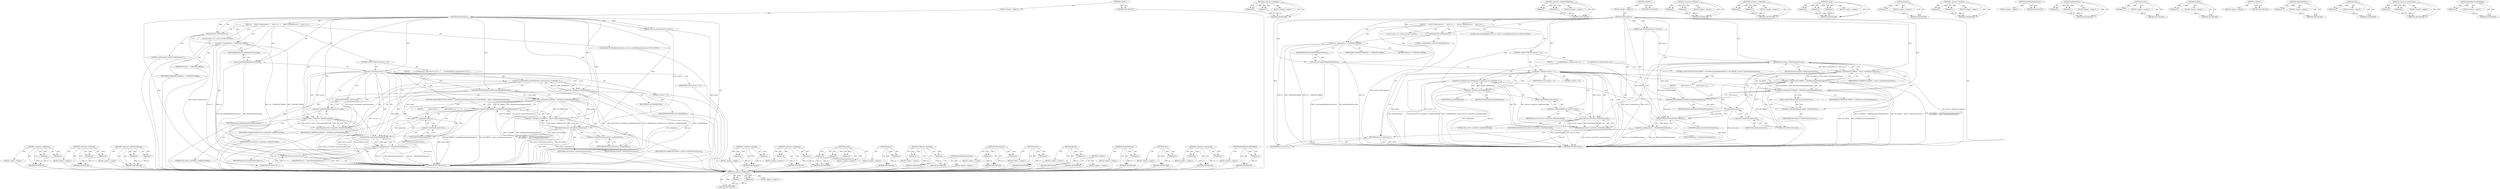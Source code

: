 digraph "doSetRetransmitEndpoint" {
vulnerable_149 [label=<(METHOD,&lt;operator&gt;.fieldAccess)>];
vulnerable_150 [label=<(PARAM,p1)>];
vulnerable_151 [label=<(PARAM,p2)>];
vulnerable_152 [label=<(BLOCK,&lt;empty&gt;,&lt;empty&gt;)>];
vulnerable_153 [label=<(METHOD_RETURN,ANY)>];
vulnerable_101 [label=<(METHOD,&lt;operator&gt;.notEquals)>];
vulnerable_102 [label=<(PARAM,p1)>];
vulnerable_103 [label=<(PARAM,p2)>];
vulnerable_104 [label=<(BLOCK,&lt;empty&gt;,&lt;empty&gt;)>];
vulnerable_105 [label=<(METHOD_RETURN,ANY)>];
vulnerable_126 [label=<(METHOD,&lt;operator&gt;.indirectFieldAccess)>];
vulnerable_127 [label=<(PARAM,p1)>];
vulnerable_128 [label=<(PARAM,p2)>];
vulnerable_129 [label=<(BLOCK,&lt;empty&gt;,&lt;empty&gt;)>];
vulnerable_130 [label=<(METHOD_RETURN,ANY)>];
vulnerable_6 [label=<(METHOD,&lt;global&gt;)<SUB>1</SUB>>];
vulnerable_7 [label=<(BLOCK,&lt;empty&gt;,&lt;empty&gt;)<SUB>1</SUB>>];
vulnerable_8 [label=<(METHOD,setDataSource)<SUB>1</SUB>>];
vulnerable_9 [label=<(PARAM,const sp&lt;IStreamSource&gt; &amp;source)<SUB>1</SUB>>];
vulnerable_10 [label=<(BLOCK,{
     ALOGV(&quot;setDataSource&quot;);
     status_t er...,{
     ALOGV(&quot;setDataSource&quot;);
     status_t er...)<SUB>3</SUB>>];
vulnerable_11 [label=<(ALOGV,ALOGV(&quot;setDataSource&quot;))<SUB>4</SUB>>];
vulnerable_12 [label=<(LITERAL,&quot;setDataSource&quot;,ALOGV(&quot;setDataSource&quot;))<SUB>4</SUB>>];
vulnerable_13 [label="<(LOCAL,status_t err: status_t)<SUB>5</SUB>>"];
vulnerable_14 [label=<(&lt;operator&gt;.assignment,err = UNKNOWN_ERROR)<SUB>5</SUB>>];
vulnerable_15 [label=<(IDENTIFIER,err,err = UNKNOWN_ERROR)<SUB>5</SUB>>];
vulnerable_16 [label=<(IDENTIFIER,UNKNOWN_ERROR,err = UNKNOWN_ERROR)<SUB>5</SUB>>];
vulnerable_17 [label="<(LOCAL,const sp&lt;IMediaPlayerService&gt; service: sp&lt;IMediaPlayerService&gt;)<SUB>6</SUB>>"];
vulnerable_18 [label=<(service,&amp; service(getMediaPlayerService()))<SUB>6</SUB>>];
vulnerable_19 [label=<(getMediaPlayerService,getMediaPlayerService())<SUB>6</SUB>>];
vulnerable_20 [label=<(CONTROL_STRUCTURE,IF,if (service != 0))<SUB>7</SUB>>];
vulnerable_21 [label=<(&lt;operator&gt;.notEquals,service != 0)<SUB>7</SUB>>];
vulnerable_22 [label=<(IDENTIFIER,service,service != 0)<SUB>7</SUB>>];
vulnerable_23 [label=<(LITERAL,0,service != 0)<SUB>7</SUB>>];
vulnerable_24 [label=<(BLOCK,{
         sp&lt;IMediaPlayer&gt; player(service-&gt;cre...,{
         sp&lt;IMediaPlayer&gt; player(service-&gt;cre...)<SUB>7</SUB>>];
vulnerable_25 [label=<(&lt;operator&gt;.greaterThan,sp&lt;IMediaPlayer&gt; player(service-&gt;create(this, m...)<SUB>8</SUB>>];
vulnerable_26 [label=<(&lt;operator&gt;.lessThan,sp&lt;IMediaPlayer)<SUB>8</SUB>>];
vulnerable_27 [label=<(IDENTIFIER,sp,sp&lt;IMediaPlayer)<SUB>8</SUB>>];
vulnerable_28 [label=<(IDENTIFIER,IMediaPlayer,sp&lt;IMediaPlayer)<SUB>8</SUB>>];
vulnerable_29 [label=<(player,player(service-&gt;create(this, mAudioSessionId)))<SUB>8</SUB>>];
vulnerable_30 [label=<(create,service-&gt;create(this, mAudioSessionId))<SUB>8</SUB>>];
vulnerable_31 [label=<(&lt;operator&gt;.indirectFieldAccess,service-&gt;create)<SUB>8</SUB>>];
vulnerable_32 [label=<(IDENTIFIER,service,service-&gt;create(this, mAudioSessionId))<SUB>8</SUB>>];
vulnerable_33 [label=<(FIELD_IDENTIFIER,create,create)<SUB>8</SUB>>];
vulnerable_34 [label=<(LITERAL,this,service-&gt;create(this, mAudioSessionId))<SUB>8</SUB>>];
vulnerable_35 [label=<(IDENTIFIER,mAudioSessionId,service-&gt;create(this, mAudioSessionId))<SUB>8</SUB>>];
vulnerable_36 [label=<(CONTROL_STRUCTURE,IF,if ((NO_ERROR != doSetRetransmitEndpoint(player)) ||
 (NO_ERROR != player-&gt;setDataSource(source))))<SUB>9</SUB>>];
vulnerable_37 [label=<(&lt;operator&gt;.logicalOr,(NO_ERROR != doSetRetransmitEndpoint(player)) |...)<SUB>9</SUB>>];
vulnerable_38 [label=<(&lt;operator&gt;.notEquals,NO_ERROR != doSetRetransmitEndpoint(player))<SUB>9</SUB>>];
vulnerable_39 [label=<(IDENTIFIER,NO_ERROR,NO_ERROR != doSetRetransmitEndpoint(player))<SUB>9</SUB>>];
vulnerable_40 [label=<(doSetRetransmitEndpoint,doSetRetransmitEndpoint(player))<SUB>9</SUB>>];
vulnerable_41 [label=<(IDENTIFIER,player,doSetRetransmitEndpoint(player))<SUB>9</SUB>>];
vulnerable_42 [label=<(&lt;operator&gt;.notEquals,NO_ERROR != player-&gt;setDataSource(source))<SUB>10</SUB>>];
vulnerable_43 [label=<(IDENTIFIER,NO_ERROR,NO_ERROR != player-&gt;setDataSource(source))<SUB>10</SUB>>];
vulnerable_44 [label=<(setDataSource,player-&gt;setDataSource(source))<SUB>10</SUB>>];
vulnerable_45 [label=<(&lt;operator&gt;.indirectFieldAccess,player-&gt;setDataSource)<SUB>10</SUB>>];
vulnerable_46 [label=<(IDENTIFIER,player,player-&gt;setDataSource(source))<SUB>10</SUB>>];
vulnerable_47 [label=<(FIELD_IDENTIFIER,setDataSource,setDataSource)<SUB>10</SUB>>];
vulnerable_48 [label=<(IDENTIFIER,source,player-&gt;setDataSource(source))<SUB>10</SUB>>];
vulnerable_49 [label=<(BLOCK,{
            player.clear();
 },{
            player.clear();
 })<SUB>10</SUB>>];
vulnerable_50 [label=<(clear,player.clear())<SUB>11</SUB>>];
vulnerable_51 [label=<(&lt;operator&gt;.fieldAccess,player.clear)<SUB>11</SUB>>];
vulnerable_52 [label=<(IDENTIFIER,player,player.clear())<SUB>11</SUB>>];
vulnerable_53 [label=<(FIELD_IDENTIFIER,clear,clear)<SUB>11</SUB>>];
vulnerable_54 [label=<(&lt;operator&gt;.assignment,err = attachNewPlayer(player))<SUB>13</SUB>>];
vulnerable_55 [label=<(IDENTIFIER,err,err = attachNewPlayer(player))<SUB>13</SUB>>];
vulnerable_56 [label=<(attachNewPlayer,attachNewPlayer(player))<SUB>13</SUB>>];
vulnerable_57 [label=<(IDENTIFIER,player,attachNewPlayer(player))<SUB>13</SUB>>];
vulnerable_58 [label=<(RETURN,return err;,return err;)<SUB>15</SUB>>];
vulnerable_59 [label=<(IDENTIFIER,err,return err;)<SUB>15</SUB>>];
vulnerable_60 [label=<(METHOD_RETURN,status_t)<SUB>1</SUB>>];
vulnerable_62 [label=<(METHOD_RETURN,ANY)<SUB>1</SUB>>];
vulnerable_131 [label=<(METHOD,&lt;operator&gt;.logicalOr)>];
vulnerable_132 [label=<(PARAM,p1)>];
vulnerable_133 [label=<(PARAM,p2)>];
vulnerable_134 [label=<(BLOCK,&lt;empty&gt;,&lt;empty&gt;)>];
vulnerable_135 [label=<(METHOD_RETURN,ANY)>];
vulnerable_89 [label=<(METHOD,&lt;operator&gt;.assignment)>];
vulnerable_90 [label=<(PARAM,p1)>];
vulnerable_91 [label=<(PARAM,p2)>];
vulnerable_92 [label=<(BLOCK,&lt;empty&gt;,&lt;empty&gt;)>];
vulnerable_93 [label=<(METHOD_RETURN,ANY)>];
vulnerable_120 [label=<(METHOD,create)>];
vulnerable_121 [label=<(PARAM,p1)>];
vulnerable_122 [label=<(PARAM,p2)>];
vulnerable_123 [label=<(PARAM,p3)>];
vulnerable_124 [label=<(BLOCK,&lt;empty&gt;,&lt;empty&gt;)>];
vulnerable_125 [label=<(METHOD_RETURN,ANY)>];
vulnerable_116 [label=<(METHOD,player)>];
vulnerable_117 [label=<(PARAM,p1)>];
vulnerable_118 [label=<(BLOCK,&lt;empty&gt;,&lt;empty&gt;)>];
vulnerable_119 [label=<(METHOD_RETURN,ANY)>];
vulnerable_111 [label=<(METHOD,&lt;operator&gt;.lessThan)>];
vulnerable_112 [label=<(PARAM,p1)>];
vulnerable_113 [label=<(PARAM,p2)>];
vulnerable_114 [label=<(BLOCK,&lt;empty&gt;,&lt;empty&gt;)>];
vulnerable_115 [label=<(METHOD_RETURN,ANY)>];
vulnerable_98 [label=<(METHOD,getMediaPlayerService)>];
vulnerable_99 [label=<(BLOCK,&lt;empty&gt;,&lt;empty&gt;)>];
vulnerable_100 [label=<(METHOD_RETURN,ANY)>];
vulnerable_140 [label=<(METHOD,setDataSource)>];
vulnerable_141 [label=<(PARAM,p1)>];
vulnerable_142 [label=<(PARAM,p2)>];
vulnerable_143 [label=<(BLOCK,&lt;empty&gt;,&lt;empty&gt;)>];
vulnerable_144 [label=<(METHOD_RETURN,ANY)>];
vulnerable_94 [label=<(METHOD,service)>];
vulnerable_95 [label=<(PARAM,p1)>];
vulnerable_96 [label=<(BLOCK,&lt;empty&gt;,&lt;empty&gt;)>];
vulnerable_97 [label=<(METHOD_RETURN,ANY)>];
vulnerable_85 [label=<(METHOD,ALOGV)>];
vulnerable_86 [label=<(PARAM,p1)>];
vulnerable_87 [label=<(BLOCK,&lt;empty&gt;,&lt;empty&gt;)>];
vulnerable_88 [label=<(METHOD_RETURN,ANY)>];
vulnerable_79 [label=<(METHOD,&lt;global&gt;)<SUB>1</SUB>>];
vulnerable_80 [label=<(BLOCK,&lt;empty&gt;,&lt;empty&gt;)>];
vulnerable_81 [label=<(METHOD_RETURN,ANY)>];
vulnerable_154 [label=<(METHOD,attachNewPlayer)>];
vulnerable_155 [label=<(PARAM,p1)>];
vulnerable_156 [label=<(BLOCK,&lt;empty&gt;,&lt;empty&gt;)>];
vulnerable_157 [label=<(METHOD_RETURN,ANY)>];
vulnerable_145 [label=<(METHOD,clear)>];
vulnerable_146 [label=<(PARAM,p1)>];
vulnerable_147 [label=<(BLOCK,&lt;empty&gt;,&lt;empty&gt;)>];
vulnerable_148 [label=<(METHOD_RETURN,ANY)>];
vulnerable_106 [label=<(METHOD,&lt;operator&gt;.greaterThan)>];
vulnerable_107 [label=<(PARAM,p1)>];
vulnerable_108 [label=<(PARAM,p2)>];
vulnerable_109 [label=<(BLOCK,&lt;empty&gt;,&lt;empty&gt;)>];
vulnerable_110 [label=<(METHOD_RETURN,ANY)>];
vulnerable_136 [label=<(METHOD,doSetRetransmitEndpoint)>];
vulnerable_137 [label=<(PARAM,p1)>];
vulnerable_138 [label=<(BLOCK,&lt;empty&gt;,&lt;empty&gt;)>];
vulnerable_139 [label=<(METHOD_RETURN,ANY)>];
fixed_149 [label=<(METHOD,&lt;operator&gt;.fieldAccess)>];
fixed_150 [label=<(PARAM,p1)>];
fixed_151 [label=<(PARAM,p2)>];
fixed_152 [label=<(BLOCK,&lt;empty&gt;,&lt;empty&gt;)>];
fixed_153 [label=<(METHOD_RETURN,ANY)>];
fixed_101 [label=<(METHOD,&lt;operator&gt;.notEquals)>];
fixed_102 [label=<(PARAM,p1)>];
fixed_103 [label=<(PARAM,p2)>];
fixed_104 [label=<(BLOCK,&lt;empty&gt;,&lt;empty&gt;)>];
fixed_105 [label=<(METHOD_RETURN,ANY)>];
fixed_126 [label=<(METHOD,&lt;operator&gt;.indirectFieldAccess)>];
fixed_127 [label=<(PARAM,p1)>];
fixed_128 [label=<(PARAM,p2)>];
fixed_129 [label=<(BLOCK,&lt;empty&gt;,&lt;empty&gt;)>];
fixed_130 [label=<(METHOD_RETURN,ANY)>];
fixed_6 [label=<(METHOD,&lt;global&gt;)<SUB>1</SUB>>];
fixed_7 [label=<(BLOCK,&lt;empty&gt;,&lt;empty&gt;)<SUB>1</SUB>>];
fixed_8 [label=<(METHOD,setDataSource)<SUB>1</SUB>>];
fixed_9 [label=<(PARAM,const sp&lt;IStreamSource&gt; &amp;source)<SUB>1</SUB>>];
fixed_10 [label=<(BLOCK,{
     ALOGV(&quot;setDataSource&quot;);
     status_t er...,{
     ALOGV(&quot;setDataSource&quot;);
     status_t er...)<SUB>3</SUB>>];
fixed_11 [label=<(ALOGV,ALOGV(&quot;setDataSource&quot;))<SUB>4</SUB>>];
fixed_12 [label=<(LITERAL,&quot;setDataSource&quot;,ALOGV(&quot;setDataSource&quot;))<SUB>4</SUB>>];
fixed_13 [label="<(LOCAL,status_t err: status_t)<SUB>5</SUB>>"];
fixed_14 [label=<(&lt;operator&gt;.assignment,err = UNKNOWN_ERROR)<SUB>5</SUB>>];
fixed_15 [label=<(IDENTIFIER,err,err = UNKNOWN_ERROR)<SUB>5</SUB>>];
fixed_16 [label=<(IDENTIFIER,UNKNOWN_ERROR,err = UNKNOWN_ERROR)<SUB>5</SUB>>];
fixed_17 [label="<(LOCAL,const sp&lt;IMediaPlayerService&gt; service: sp&lt;IMediaPlayerService&gt;)<SUB>6</SUB>>"];
fixed_18 [label=<(service,service(getMediaPlayerService()))<SUB>6</SUB>>];
fixed_19 [label=<(getMediaPlayerService,getMediaPlayerService())<SUB>6</SUB>>];
fixed_20 [label=<(CONTROL_STRUCTURE,IF,if (service != 0))<SUB>7</SUB>>];
fixed_21 [label=<(&lt;operator&gt;.notEquals,service != 0)<SUB>7</SUB>>];
fixed_22 [label=<(IDENTIFIER,service,service != 0)<SUB>7</SUB>>];
fixed_23 [label=<(LITERAL,0,service != 0)<SUB>7</SUB>>];
fixed_24 [label=<(BLOCK,{
         sp&lt;IMediaPlayer&gt; player(service-&gt;cre...,{
         sp&lt;IMediaPlayer&gt; player(service-&gt;cre...)<SUB>7</SUB>>];
fixed_25 [label=<(&lt;operator&gt;.greaterThan,sp&lt;IMediaPlayer&gt; player(service-&gt;create(this, m...)<SUB>8</SUB>>];
fixed_26 [label=<(&lt;operator&gt;.lessThan,sp&lt;IMediaPlayer)<SUB>8</SUB>>];
fixed_27 [label=<(IDENTIFIER,sp,sp&lt;IMediaPlayer)<SUB>8</SUB>>];
fixed_28 [label=<(IDENTIFIER,IMediaPlayer,sp&lt;IMediaPlayer)<SUB>8</SUB>>];
fixed_29 [label=<(player,player(service-&gt;create(this, mAudioSessionId)))<SUB>8</SUB>>];
fixed_30 [label=<(create,service-&gt;create(this, mAudioSessionId))<SUB>8</SUB>>];
fixed_31 [label=<(&lt;operator&gt;.indirectFieldAccess,service-&gt;create)<SUB>8</SUB>>];
fixed_32 [label=<(IDENTIFIER,service,service-&gt;create(this, mAudioSessionId))<SUB>8</SUB>>];
fixed_33 [label=<(FIELD_IDENTIFIER,create,create)<SUB>8</SUB>>];
fixed_34 [label=<(LITERAL,this,service-&gt;create(this, mAudioSessionId))<SUB>8</SUB>>];
fixed_35 [label=<(IDENTIFIER,mAudioSessionId,service-&gt;create(this, mAudioSessionId))<SUB>8</SUB>>];
fixed_36 [label=<(CONTROL_STRUCTURE,IF,if ((NO_ERROR != doSetRetransmitEndpoint(player)) ||
 (NO_ERROR != player-&gt;setDataSource(source))))<SUB>9</SUB>>];
fixed_37 [label=<(&lt;operator&gt;.logicalOr,(NO_ERROR != doSetRetransmitEndpoint(player)) |...)<SUB>9</SUB>>];
fixed_38 [label=<(&lt;operator&gt;.notEquals,NO_ERROR != doSetRetransmitEndpoint(player))<SUB>9</SUB>>];
fixed_39 [label=<(IDENTIFIER,NO_ERROR,NO_ERROR != doSetRetransmitEndpoint(player))<SUB>9</SUB>>];
fixed_40 [label=<(doSetRetransmitEndpoint,doSetRetransmitEndpoint(player))<SUB>9</SUB>>];
fixed_41 [label=<(IDENTIFIER,player,doSetRetransmitEndpoint(player))<SUB>9</SUB>>];
fixed_42 [label=<(&lt;operator&gt;.notEquals,NO_ERROR != player-&gt;setDataSource(source))<SUB>10</SUB>>];
fixed_43 [label=<(IDENTIFIER,NO_ERROR,NO_ERROR != player-&gt;setDataSource(source))<SUB>10</SUB>>];
fixed_44 [label=<(setDataSource,player-&gt;setDataSource(source))<SUB>10</SUB>>];
fixed_45 [label=<(&lt;operator&gt;.indirectFieldAccess,player-&gt;setDataSource)<SUB>10</SUB>>];
fixed_46 [label=<(IDENTIFIER,player,player-&gt;setDataSource(source))<SUB>10</SUB>>];
fixed_47 [label=<(FIELD_IDENTIFIER,setDataSource,setDataSource)<SUB>10</SUB>>];
fixed_48 [label=<(IDENTIFIER,source,player-&gt;setDataSource(source))<SUB>10</SUB>>];
fixed_49 [label=<(BLOCK,{
            player.clear();
 },{
            player.clear();
 })<SUB>10</SUB>>];
fixed_50 [label=<(clear,player.clear())<SUB>11</SUB>>];
fixed_51 [label=<(&lt;operator&gt;.fieldAccess,player.clear)<SUB>11</SUB>>];
fixed_52 [label=<(IDENTIFIER,player,player.clear())<SUB>11</SUB>>];
fixed_53 [label=<(FIELD_IDENTIFIER,clear,clear)<SUB>11</SUB>>];
fixed_54 [label=<(&lt;operator&gt;.assignment,err = attachNewPlayer(player))<SUB>13</SUB>>];
fixed_55 [label=<(IDENTIFIER,err,err = attachNewPlayer(player))<SUB>13</SUB>>];
fixed_56 [label=<(attachNewPlayer,attachNewPlayer(player))<SUB>13</SUB>>];
fixed_57 [label=<(IDENTIFIER,player,attachNewPlayer(player))<SUB>13</SUB>>];
fixed_58 [label=<(RETURN,return err;,return err;)<SUB>15</SUB>>];
fixed_59 [label=<(IDENTIFIER,err,return err;)<SUB>15</SUB>>];
fixed_60 [label=<(METHOD_RETURN,status_t)<SUB>1</SUB>>];
fixed_62 [label=<(METHOD_RETURN,ANY)<SUB>1</SUB>>];
fixed_131 [label=<(METHOD,&lt;operator&gt;.logicalOr)>];
fixed_132 [label=<(PARAM,p1)>];
fixed_133 [label=<(PARAM,p2)>];
fixed_134 [label=<(BLOCK,&lt;empty&gt;,&lt;empty&gt;)>];
fixed_135 [label=<(METHOD_RETURN,ANY)>];
fixed_89 [label=<(METHOD,&lt;operator&gt;.assignment)>];
fixed_90 [label=<(PARAM,p1)>];
fixed_91 [label=<(PARAM,p2)>];
fixed_92 [label=<(BLOCK,&lt;empty&gt;,&lt;empty&gt;)>];
fixed_93 [label=<(METHOD_RETURN,ANY)>];
fixed_120 [label=<(METHOD,create)>];
fixed_121 [label=<(PARAM,p1)>];
fixed_122 [label=<(PARAM,p2)>];
fixed_123 [label=<(PARAM,p3)>];
fixed_124 [label=<(BLOCK,&lt;empty&gt;,&lt;empty&gt;)>];
fixed_125 [label=<(METHOD_RETURN,ANY)>];
fixed_116 [label=<(METHOD,player)>];
fixed_117 [label=<(PARAM,p1)>];
fixed_118 [label=<(BLOCK,&lt;empty&gt;,&lt;empty&gt;)>];
fixed_119 [label=<(METHOD_RETURN,ANY)>];
fixed_111 [label=<(METHOD,&lt;operator&gt;.lessThan)>];
fixed_112 [label=<(PARAM,p1)>];
fixed_113 [label=<(PARAM,p2)>];
fixed_114 [label=<(BLOCK,&lt;empty&gt;,&lt;empty&gt;)>];
fixed_115 [label=<(METHOD_RETURN,ANY)>];
fixed_98 [label=<(METHOD,getMediaPlayerService)>];
fixed_99 [label=<(BLOCK,&lt;empty&gt;,&lt;empty&gt;)>];
fixed_100 [label=<(METHOD_RETURN,ANY)>];
fixed_140 [label=<(METHOD,setDataSource)>];
fixed_141 [label=<(PARAM,p1)>];
fixed_142 [label=<(PARAM,p2)>];
fixed_143 [label=<(BLOCK,&lt;empty&gt;,&lt;empty&gt;)>];
fixed_144 [label=<(METHOD_RETURN,ANY)>];
fixed_94 [label=<(METHOD,service)>];
fixed_95 [label=<(PARAM,p1)>];
fixed_96 [label=<(BLOCK,&lt;empty&gt;,&lt;empty&gt;)>];
fixed_97 [label=<(METHOD_RETURN,ANY)>];
fixed_85 [label=<(METHOD,ALOGV)>];
fixed_86 [label=<(PARAM,p1)>];
fixed_87 [label=<(BLOCK,&lt;empty&gt;,&lt;empty&gt;)>];
fixed_88 [label=<(METHOD_RETURN,ANY)>];
fixed_79 [label=<(METHOD,&lt;global&gt;)<SUB>1</SUB>>];
fixed_80 [label=<(BLOCK,&lt;empty&gt;,&lt;empty&gt;)>];
fixed_81 [label=<(METHOD_RETURN,ANY)>];
fixed_154 [label=<(METHOD,attachNewPlayer)>];
fixed_155 [label=<(PARAM,p1)>];
fixed_156 [label=<(BLOCK,&lt;empty&gt;,&lt;empty&gt;)>];
fixed_157 [label=<(METHOD_RETURN,ANY)>];
fixed_145 [label=<(METHOD,clear)>];
fixed_146 [label=<(PARAM,p1)>];
fixed_147 [label=<(BLOCK,&lt;empty&gt;,&lt;empty&gt;)>];
fixed_148 [label=<(METHOD_RETURN,ANY)>];
fixed_106 [label=<(METHOD,&lt;operator&gt;.greaterThan)>];
fixed_107 [label=<(PARAM,p1)>];
fixed_108 [label=<(PARAM,p2)>];
fixed_109 [label=<(BLOCK,&lt;empty&gt;,&lt;empty&gt;)>];
fixed_110 [label=<(METHOD_RETURN,ANY)>];
fixed_136 [label=<(METHOD,doSetRetransmitEndpoint)>];
fixed_137 [label=<(PARAM,p1)>];
fixed_138 [label=<(BLOCK,&lt;empty&gt;,&lt;empty&gt;)>];
fixed_139 [label=<(METHOD_RETURN,ANY)>];
vulnerable_149 -> vulnerable_150  [key=0, label="AST: "];
vulnerable_149 -> vulnerable_150  [key=1, label="DDG: "];
vulnerable_149 -> vulnerable_152  [key=0, label="AST: "];
vulnerable_149 -> vulnerable_151  [key=0, label="AST: "];
vulnerable_149 -> vulnerable_151  [key=1, label="DDG: "];
vulnerable_149 -> vulnerable_153  [key=0, label="AST: "];
vulnerable_149 -> vulnerable_153  [key=1, label="CFG: "];
vulnerable_150 -> vulnerable_153  [key=0, label="DDG: p1"];
vulnerable_151 -> vulnerable_153  [key=0, label="DDG: p2"];
vulnerable_101 -> vulnerable_102  [key=0, label="AST: "];
vulnerable_101 -> vulnerable_102  [key=1, label="DDG: "];
vulnerable_101 -> vulnerable_104  [key=0, label="AST: "];
vulnerable_101 -> vulnerable_103  [key=0, label="AST: "];
vulnerable_101 -> vulnerable_103  [key=1, label="DDG: "];
vulnerable_101 -> vulnerable_105  [key=0, label="AST: "];
vulnerable_101 -> vulnerable_105  [key=1, label="CFG: "];
vulnerable_102 -> vulnerable_105  [key=0, label="DDG: p1"];
vulnerable_103 -> vulnerable_105  [key=0, label="DDG: p2"];
vulnerable_126 -> vulnerable_127  [key=0, label="AST: "];
vulnerable_126 -> vulnerable_127  [key=1, label="DDG: "];
vulnerable_126 -> vulnerable_129  [key=0, label="AST: "];
vulnerable_126 -> vulnerable_128  [key=0, label="AST: "];
vulnerable_126 -> vulnerable_128  [key=1, label="DDG: "];
vulnerable_126 -> vulnerable_130  [key=0, label="AST: "];
vulnerable_126 -> vulnerable_130  [key=1, label="CFG: "];
vulnerable_127 -> vulnerable_130  [key=0, label="DDG: p1"];
vulnerable_128 -> vulnerable_130  [key=0, label="DDG: p2"];
vulnerable_6 -> vulnerable_7  [key=0, label="AST: "];
vulnerable_6 -> vulnerable_62  [key=0, label="AST: "];
vulnerable_6 -> vulnerable_62  [key=1, label="CFG: "];
vulnerable_7 -> vulnerable_8  [key=0, label="AST: "];
vulnerable_8 -> vulnerable_9  [key=0, label="AST: "];
vulnerable_8 -> vulnerable_9  [key=1, label="DDG: "];
vulnerable_8 -> vulnerable_10  [key=0, label="AST: "];
vulnerable_8 -> vulnerable_60  [key=0, label="AST: "];
vulnerable_8 -> vulnerable_11  [key=0, label="CFG: "];
vulnerable_8 -> vulnerable_11  [key=1, label="DDG: "];
vulnerable_8 -> vulnerable_14  [key=0, label="DDG: "];
vulnerable_8 -> vulnerable_18  [key=0, label="DDG: "];
vulnerable_8 -> vulnerable_59  [key=0, label="DDG: "];
vulnerable_8 -> vulnerable_21  [key=0, label="DDG: "];
vulnerable_8 -> vulnerable_26  [key=0, label="DDG: "];
vulnerable_8 -> vulnerable_56  [key=0, label="DDG: "];
vulnerable_8 -> vulnerable_30  [key=0, label="DDG: "];
vulnerable_8 -> vulnerable_38  [key=0, label="DDG: "];
vulnerable_8 -> vulnerable_42  [key=0, label="DDG: "];
vulnerable_8 -> vulnerable_40  [key=0, label="DDG: "];
vulnerable_8 -> vulnerable_44  [key=0, label="DDG: "];
vulnerable_9 -> vulnerable_60  [key=0, label="DDG: source"];
vulnerable_9 -> vulnerable_44  [key=0, label="DDG: source"];
vulnerable_10 -> vulnerable_11  [key=0, label="AST: "];
vulnerable_10 -> vulnerable_13  [key=0, label="AST: "];
vulnerable_10 -> vulnerable_14  [key=0, label="AST: "];
vulnerable_10 -> vulnerable_17  [key=0, label="AST: "];
vulnerable_10 -> vulnerable_18  [key=0, label="AST: "];
vulnerable_10 -> vulnerable_20  [key=0, label="AST: "];
vulnerable_10 -> vulnerable_58  [key=0, label="AST: "];
vulnerable_11 -> vulnerable_12  [key=0, label="AST: "];
vulnerable_11 -> vulnerable_14  [key=0, label="CFG: "];
vulnerable_11 -> vulnerable_60  [key=0, label="DDG: ALOGV(&quot;setDataSource&quot;)"];
vulnerable_14 -> vulnerable_15  [key=0, label="AST: "];
vulnerable_14 -> vulnerable_16  [key=0, label="AST: "];
vulnerable_14 -> vulnerable_19  [key=0, label="CFG: "];
vulnerable_14 -> vulnerable_60  [key=0, label="DDG: err"];
vulnerable_14 -> vulnerable_60  [key=1, label="DDG: err = UNKNOWN_ERROR"];
vulnerable_14 -> vulnerable_60  [key=2, label="DDG: UNKNOWN_ERROR"];
vulnerable_14 -> vulnerable_59  [key=0, label="DDG: err"];
vulnerable_18 -> vulnerable_19  [key=0, label="AST: "];
vulnerable_18 -> vulnerable_21  [key=0, label="CFG: "];
vulnerable_18 -> vulnerable_60  [key=0, label="DDG: getMediaPlayerService()"];
vulnerable_18 -> vulnerable_60  [key=1, label="DDG: &amp; service(getMediaPlayerService())"];
vulnerable_19 -> vulnerable_18  [key=0, label="CFG: "];
vulnerable_20 -> vulnerable_21  [key=0, label="AST: "];
vulnerable_20 -> vulnerable_24  [key=0, label="AST: "];
vulnerable_21 -> vulnerable_22  [key=0, label="AST: "];
vulnerable_21 -> vulnerable_23  [key=0, label="AST: "];
vulnerable_21 -> vulnerable_26  [key=0, label="CFG: "];
vulnerable_21 -> vulnerable_26  [key=1, label="CDG: "];
vulnerable_21 -> vulnerable_58  [key=0, label="CFG: "];
vulnerable_21 -> vulnerable_60  [key=0, label="DDG: service"];
vulnerable_21 -> vulnerable_60  [key=1, label="DDG: service != 0"];
vulnerable_21 -> vulnerable_30  [key=0, label="DDG: service"];
vulnerable_21 -> vulnerable_30  [key=1, label="CDG: "];
vulnerable_21 -> vulnerable_33  [key=0, label="CDG: "];
vulnerable_21 -> vulnerable_37  [key=0, label="CDG: "];
vulnerable_21 -> vulnerable_38  [key=0, label="CDG: "];
vulnerable_21 -> vulnerable_25  [key=0, label="CDG: "];
vulnerable_21 -> vulnerable_56  [key=0, label="CDG: "];
vulnerable_21 -> vulnerable_40  [key=0, label="CDG: "];
vulnerable_21 -> vulnerable_29  [key=0, label="CDG: "];
vulnerable_21 -> vulnerable_54  [key=0, label="CDG: "];
vulnerable_21 -> vulnerable_31  [key=0, label="CDG: "];
vulnerable_24 -> vulnerable_25  [key=0, label="AST: "];
vulnerable_24 -> vulnerable_36  [key=0, label="AST: "];
vulnerable_24 -> vulnerable_54  [key=0, label="AST: "];
vulnerable_25 -> vulnerable_26  [key=0, label="AST: "];
vulnerable_25 -> vulnerable_29  [key=0, label="AST: "];
vulnerable_25 -> vulnerable_40  [key=0, label="CFG: "];
vulnerable_25 -> vulnerable_60  [key=0, label="DDG: sp&lt;IMediaPlayer"];
vulnerable_25 -> vulnerable_60  [key=1, label="DDG: player(service-&gt;create(this, mAudioSessionId))"];
vulnerable_25 -> vulnerable_60  [key=2, label="DDG: sp&lt;IMediaPlayer&gt; player(service-&gt;create(this, mAudioSessionId))"];
vulnerable_26 -> vulnerable_27  [key=0, label="AST: "];
vulnerable_26 -> vulnerable_28  [key=0, label="AST: "];
vulnerable_26 -> vulnerable_33  [key=0, label="CFG: "];
vulnerable_26 -> vulnerable_60  [key=0, label="DDG: IMediaPlayer"];
vulnerable_26 -> vulnerable_60  [key=1, label="DDG: sp"];
vulnerable_26 -> vulnerable_25  [key=0, label="DDG: sp"];
vulnerable_26 -> vulnerable_25  [key=1, label="DDG: IMediaPlayer"];
vulnerable_29 -> vulnerable_30  [key=0, label="AST: "];
vulnerable_29 -> vulnerable_25  [key=0, label="CFG: "];
vulnerable_29 -> vulnerable_25  [key=1, label="DDG: service-&gt;create(this, mAudioSessionId)"];
vulnerable_29 -> vulnerable_60  [key=0, label="DDG: service-&gt;create(this, mAudioSessionId)"];
vulnerable_30 -> vulnerable_31  [key=0, label="AST: "];
vulnerable_30 -> vulnerable_34  [key=0, label="AST: "];
vulnerable_30 -> vulnerable_35  [key=0, label="AST: "];
vulnerable_30 -> vulnerable_29  [key=0, label="CFG: "];
vulnerable_30 -> vulnerable_29  [key=1, label="DDG: service-&gt;create"];
vulnerable_30 -> vulnerable_29  [key=2, label="DDG: this"];
vulnerable_30 -> vulnerable_29  [key=3, label="DDG: mAudioSessionId"];
vulnerable_30 -> vulnerable_60  [key=0, label="DDG: service-&gt;create"];
vulnerable_30 -> vulnerable_60  [key=1, label="DDG: mAudioSessionId"];
vulnerable_31 -> vulnerable_32  [key=0, label="AST: "];
vulnerable_31 -> vulnerable_33  [key=0, label="AST: "];
vulnerable_31 -> vulnerable_30  [key=0, label="CFG: "];
vulnerable_33 -> vulnerable_31  [key=0, label="CFG: "];
vulnerable_36 -> vulnerable_37  [key=0, label="AST: "];
vulnerable_36 -> vulnerable_49  [key=0, label="AST: "];
vulnerable_37 -> vulnerable_38  [key=0, label="AST: "];
vulnerable_37 -> vulnerable_42  [key=0, label="AST: "];
vulnerable_37 -> vulnerable_53  [key=0, label="CFG: "];
vulnerable_37 -> vulnerable_53  [key=1, label="CDG: "];
vulnerable_37 -> vulnerable_56  [key=0, label="CFG: "];
vulnerable_37 -> vulnerable_60  [key=0, label="DDG: NO_ERROR != doSetRetransmitEndpoint(player)"];
vulnerable_37 -> vulnerable_60  [key=1, label="DDG: NO_ERROR != player-&gt;setDataSource(source)"];
vulnerable_37 -> vulnerable_60  [key=2, label="DDG: (NO_ERROR != doSetRetransmitEndpoint(player)) ||
 (NO_ERROR != player-&gt;setDataSource(source))"];
vulnerable_37 -> vulnerable_51  [key=0, label="CDG: "];
vulnerable_37 -> vulnerable_50  [key=0, label="CDG: "];
vulnerable_38 -> vulnerable_39  [key=0, label="AST: "];
vulnerable_38 -> vulnerable_40  [key=0, label="AST: "];
vulnerable_38 -> vulnerable_37  [key=0, label="CFG: "];
vulnerable_38 -> vulnerable_37  [key=1, label="DDG: NO_ERROR"];
vulnerable_38 -> vulnerable_37  [key=2, label="DDG: doSetRetransmitEndpoint(player)"];
vulnerable_38 -> vulnerable_47  [key=0, label="CFG: "];
vulnerable_38 -> vulnerable_47  [key=1, label="CDG: "];
vulnerable_38 -> vulnerable_60  [key=0, label="DDG: NO_ERROR"];
vulnerable_38 -> vulnerable_60  [key=1, label="DDG: doSetRetransmitEndpoint(player)"];
vulnerable_38 -> vulnerable_42  [key=0, label="DDG: NO_ERROR"];
vulnerable_38 -> vulnerable_42  [key=1, label="CDG: "];
vulnerable_38 -> vulnerable_45  [key=0, label="CDG: "];
vulnerable_38 -> vulnerable_44  [key=0, label="CDG: "];
vulnerable_40 -> vulnerable_41  [key=0, label="AST: "];
vulnerable_40 -> vulnerable_38  [key=0, label="CFG: "];
vulnerable_40 -> vulnerable_38  [key=1, label="DDG: player"];
vulnerable_40 -> vulnerable_56  [key=0, label="DDG: player"];
vulnerable_40 -> vulnerable_50  [key=0, label="DDG: player"];
vulnerable_40 -> vulnerable_44  [key=0, label="DDG: player"];
vulnerable_42 -> vulnerable_43  [key=0, label="AST: "];
vulnerable_42 -> vulnerable_44  [key=0, label="AST: "];
vulnerable_42 -> vulnerable_37  [key=0, label="CFG: "];
vulnerable_42 -> vulnerable_37  [key=1, label="DDG: NO_ERROR"];
vulnerable_42 -> vulnerable_37  [key=2, label="DDG: player-&gt;setDataSource(source)"];
vulnerable_42 -> vulnerable_60  [key=0, label="DDG: NO_ERROR"];
vulnerable_42 -> vulnerable_60  [key=1, label="DDG: player-&gt;setDataSource(source)"];
vulnerable_44 -> vulnerable_45  [key=0, label="AST: "];
vulnerable_44 -> vulnerable_48  [key=0, label="AST: "];
vulnerable_44 -> vulnerable_42  [key=0, label="CFG: "];
vulnerable_44 -> vulnerable_42  [key=1, label="DDG: player-&gt;setDataSource"];
vulnerable_44 -> vulnerable_42  [key=2, label="DDG: source"];
vulnerable_44 -> vulnerable_60  [key=0, label="DDG: player-&gt;setDataSource"];
vulnerable_44 -> vulnerable_60  [key=1, label="DDG: source"];
vulnerable_44 -> vulnerable_56  [key=0, label="DDG: player-&gt;setDataSource"];
vulnerable_45 -> vulnerable_46  [key=0, label="AST: "];
vulnerable_45 -> vulnerable_47  [key=0, label="AST: "];
vulnerable_45 -> vulnerable_44  [key=0, label="CFG: "];
vulnerable_47 -> vulnerable_45  [key=0, label="CFG: "];
vulnerable_49 -> vulnerable_50  [key=0, label="AST: "];
vulnerable_50 -> vulnerable_51  [key=0, label="AST: "];
vulnerable_50 -> vulnerable_56  [key=0, label="CFG: "];
vulnerable_50 -> vulnerable_56  [key=1, label="DDG: player.clear"];
vulnerable_50 -> vulnerable_60  [key=0, label="DDG: player.clear()"];
vulnerable_51 -> vulnerable_52  [key=0, label="AST: "];
vulnerable_51 -> vulnerable_53  [key=0, label="AST: "];
vulnerable_51 -> vulnerable_50  [key=0, label="CFG: "];
vulnerable_53 -> vulnerable_51  [key=0, label="CFG: "];
vulnerable_54 -> vulnerable_55  [key=0, label="AST: "];
vulnerable_54 -> vulnerable_56  [key=0, label="AST: "];
vulnerable_54 -> vulnerable_58  [key=0, label="CFG: "];
vulnerable_54 -> vulnerable_60  [key=0, label="DDG: err"];
vulnerable_54 -> vulnerable_60  [key=1, label="DDG: attachNewPlayer(player)"];
vulnerable_54 -> vulnerable_60  [key=2, label="DDG: err = attachNewPlayer(player)"];
vulnerable_54 -> vulnerable_59  [key=0, label="DDG: err"];
vulnerable_56 -> vulnerable_57  [key=0, label="AST: "];
vulnerable_56 -> vulnerable_54  [key=0, label="CFG: "];
vulnerable_56 -> vulnerable_54  [key=1, label="DDG: player"];
vulnerable_56 -> vulnerable_60  [key=0, label="DDG: player"];
vulnerable_58 -> vulnerable_59  [key=0, label="AST: "];
vulnerable_58 -> vulnerable_60  [key=0, label="CFG: "];
vulnerable_58 -> vulnerable_60  [key=1, label="DDG: &lt;RET&gt;"];
vulnerable_59 -> vulnerable_58  [key=0, label="DDG: err"];
vulnerable_131 -> vulnerable_132  [key=0, label="AST: "];
vulnerable_131 -> vulnerable_132  [key=1, label="DDG: "];
vulnerable_131 -> vulnerable_134  [key=0, label="AST: "];
vulnerable_131 -> vulnerable_133  [key=0, label="AST: "];
vulnerable_131 -> vulnerable_133  [key=1, label="DDG: "];
vulnerable_131 -> vulnerable_135  [key=0, label="AST: "];
vulnerable_131 -> vulnerable_135  [key=1, label="CFG: "];
vulnerable_132 -> vulnerable_135  [key=0, label="DDG: p1"];
vulnerable_133 -> vulnerable_135  [key=0, label="DDG: p2"];
vulnerable_89 -> vulnerable_90  [key=0, label="AST: "];
vulnerable_89 -> vulnerable_90  [key=1, label="DDG: "];
vulnerable_89 -> vulnerable_92  [key=0, label="AST: "];
vulnerable_89 -> vulnerable_91  [key=0, label="AST: "];
vulnerable_89 -> vulnerable_91  [key=1, label="DDG: "];
vulnerable_89 -> vulnerable_93  [key=0, label="AST: "];
vulnerable_89 -> vulnerable_93  [key=1, label="CFG: "];
vulnerable_90 -> vulnerable_93  [key=0, label="DDG: p1"];
vulnerable_91 -> vulnerable_93  [key=0, label="DDG: p2"];
vulnerable_120 -> vulnerable_121  [key=0, label="AST: "];
vulnerable_120 -> vulnerable_121  [key=1, label="DDG: "];
vulnerable_120 -> vulnerable_124  [key=0, label="AST: "];
vulnerable_120 -> vulnerable_122  [key=0, label="AST: "];
vulnerable_120 -> vulnerable_122  [key=1, label="DDG: "];
vulnerable_120 -> vulnerable_125  [key=0, label="AST: "];
vulnerable_120 -> vulnerable_125  [key=1, label="CFG: "];
vulnerable_120 -> vulnerable_123  [key=0, label="AST: "];
vulnerable_120 -> vulnerable_123  [key=1, label="DDG: "];
vulnerable_121 -> vulnerable_125  [key=0, label="DDG: p1"];
vulnerable_122 -> vulnerable_125  [key=0, label="DDG: p2"];
vulnerable_123 -> vulnerable_125  [key=0, label="DDG: p3"];
vulnerable_116 -> vulnerable_117  [key=0, label="AST: "];
vulnerable_116 -> vulnerable_117  [key=1, label="DDG: "];
vulnerable_116 -> vulnerable_118  [key=0, label="AST: "];
vulnerable_116 -> vulnerable_119  [key=0, label="AST: "];
vulnerable_116 -> vulnerable_119  [key=1, label="CFG: "];
vulnerable_117 -> vulnerable_119  [key=0, label="DDG: p1"];
vulnerable_111 -> vulnerable_112  [key=0, label="AST: "];
vulnerable_111 -> vulnerable_112  [key=1, label="DDG: "];
vulnerable_111 -> vulnerable_114  [key=0, label="AST: "];
vulnerable_111 -> vulnerable_113  [key=0, label="AST: "];
vulnerable_111 -> vulnerable_113  [key=1, label="DDG: "];
vulnerable_111 -> vulnerable_115  [key=0, label="AST: "];
vulnerable_111 -> vulnerable_115  [key=1, label="CFG: "];
vulnerable_112 -> vulnerable_115  [key=0, label="DDG: p1"];
vulnerable_113 -> vulnerable_115  [key=0, label="DDG: p2"];
vulnerable_98 -> vulnerable_99  [key=0, label="AST: "];
vulnerable_98 -> vulnerable_100  [key=0, label="AST: "];
vulnerable_98 -> vulnerable_100  [key=1, label="CFG: "];
vulnerable_140 -> vulnerable_141  [key=0, label="AST: "];
vulnerable_140 -> vulnerable_141  [key=1, label="DDG: "];
vulnerable_140 -> vulnerable_143  [key=0, label="AST: "];
vulnerable_140 -> vulnerable_142  [key=0, label="AST: "];
vulnerable_140 -> vulnerable_142  [key=1, label="DDG: "];
vulnerable_140 -> vulnerable_144  [key=0, label="AST: "];
vulnerable_140 -> vulnerable_144  [key=1, label="CFG: "];
vulnerable_141 -> vulnerable_144  [key=0, label="DDG: p1"];
vulnerable_142 -> vulnerable_144  [key=0, label="DDG: p2"];
vulnerable_94 -> vulnerable_95  [key=0, label="AST: "];
vulnerable_94 -> vulnerable_95  [key=1, label="DDG: "];
vulnerable_94 -> vulnerable_96  [key=0, label="AST: "];
vulnerable_94 -> vulnerable_97  [key=0, label="AST: "];
vulnerable_94 -> vulnerable_97  [key=1, label="CFG: "];
vulnerable_95 -> vulnerable_97  [key=0, label="DDG: p1"];
vulnerable_85 -> vulnerable_86  [key=0, label="AST: "];
vulnerable_85 -> vulnerable_86  [key=1, label="DDG: "];
vulnerable_85 -> vulnerable_87  [key=0, label="AST: "];
vulnerable_85 -> vulnerable_88  [key=0, label="AST: "];
vulnerable_85 -> vulnerable_88  [key=1, label="CFG: "];
vulnerable_86 -> vulnerable_88  [key=0, label="DDG: p1"];
vulnerable_79 -> vulnerable_80  [key=0, label="AST: "];
vulnerable_79 -> vulnerable_81  [key=0, label="AST: "];
vulnerable_79 -> vulnerable_81  [key=1, label="CFG: "];
vulnerable_154 -> vulnerable_155  [key=0, label="AST: "];
vulnerable_154 -> vulnerable_155  [key=1, label="DDG: "];
vulnerable_154 -> vulnerable_156  [key=0, label="AST: "];
vulnerable_154 -> vulnerable_157  [key=0, label="AST: "];
vulnerable_154 -> vulnerable_157  [key=1, label="CFG: "];
vulnerable_155 -> vulnerable_157  [key=0, label="DDG: p1"];
vulnerable_145 -> vulnerable_146  [key=0, label="AST: "];
vulnerable_145 -> vulnerable_146  [key=1, label="DDG: "];
vulnerable_145 -> vulnerable_147  [key=0, label="AST: "];
vulnerable_145 -> vulnerable_148  [key=0, label="AST: "];
vulnerable_145 -> vulnerable_148  [key=1, label="CFG: "];
vulnerable_146 -> vulnerable_148  [key=0, label="DDG: p1"];
vulnerable_106 -> vulnerable_107  [key=0, label="AST: "];
vulnerable_106 -> vulnerable_107  [key=1, label="DDG: "];
vulnerable_106 -> vulnerable_109  [key=0, label="AST: "];
vulnerable_106 -> vulnerable_108  [key=0, label="AST: "];
vulnerable_106 -> vulnerable_108  [key=1, label="DDG: "];
vulnerable_106 -> vulnerable_110  [key=0, label="AST: "];
vulnerable_106 -> vulnerable_110  [key=1, label="CFG: "];
vulnerable_107 -> vulnerable_110  [key=0, label="DDG: p1"];
vulnerable_108 -> vulnerable_110  [key=0, label="DDG: p2"];
vulnerable_136 -> vulnerable_137  [key=0, label="AST: "];
vulnerable_136 -> vulnerable_137  [key=1, label="DDG: "];
vulnerable_136 -> vulnerable_138  [key=0, label="AST: "];
vulnerable_136 -> vulnerable_139  [key=0, label="AST: "];
vulnerable_136 -> vulnerable_139  [key=1, label="CFG: "];
vulnerable_137 -> vulnerable_139  [key=0, label="DDG: p1"];
fixed_149 -> fixed_150  [key=0, label="AST: "];
fixed_149 -> fixed_150  [key=1, label="DDG: "];
fixed_149 -> fixed_152  [key=0, label="AST: "];
fixed_149 -> fixed_151  [key=0, label="AST: "];
fixed_149 -> fixed_151  [key=1, label="DDG: "];
fixed_149 -> fixed_153  [key=0, label="AST: "];
fixed_149 -> fixed_153  [key=1, label="CFG: "];
fixed_150 -> fixed_153  [key=0, label="DDG: p1"];
fixed_151 -> fixed_153  [key=0, label="DDG: p2"];
fixed_152 -> vulnerable_149  [key=0];
fixed_153 -> vulnerable_149  [key=0];
fixed_101 -> fixed_102  [key=0, label="AST: "];
fixed_101 -> fixed_102  [key=1, label="DDG: "];
fixed_101 -> fixed_104  [key=0, label="AST: "];
fixed_101 -> fixed_103  [key=0, label="AST: "];
fixed_101 -> fixed_103  [key=1, label="DDG: "];
fixed_101 -> fixed_105  [key=0, label="AST: "];
fixed_101 -> fixed_105  [key=1, label="CFG: "];
fixed_102 -> fixed_105  [key=0, label="DDG: p1"];
fixed_103 -> fixed_105  [key=0, label="DDG: p2"];
fixed_104 -> vulnerable_149  [key=0];
fixed_105 -> vulnerable_149  [key=0];
fixed_126 -> fixed_127  [key=0, label="AST: "];
fixed_126 -> fixed_127  [key=1, label="DDG: "];
fixed_126 -> fixed_129  [key=0, label="AST: "];
fixed_126 -> fixed_128  [key=0, label="AST: "];
fixed_126 -> fixed_128  [key=1, label="DDG: "];
fixed_126 -> fixed_130  [key=0, label="AST: "];
fixed_126 -> fixed_130  [key=1, label="CFG: "];
fixed_127 -> fixed_130  [key=0, label="DDG: p1"];
fixed_128 -> fixed_130  [key=0, label="DDG: p2"];
fixed_129 -> vulnerable_149  [key=0];
fixed_130 -> vulnerable_149  [key=0];
fixed_6 -> fixed_7  [key=0, label="AST: "];
fixed_6 -> fixed_62  [key=0, label="AST: "];
fixed_6 -> fixed_62  [key=1, label="CFG: "];
fixed_7 -> fixed_8  [key=0, label="AST: "];
fixed_8 -> fixed_9  [key=0, label="AST: "];
fixed_8 -> fixed_9  [key=1, label="DDG: "];
fixed_8 -> fixed_10  [key=0, label="AST: "];
fixed_8 -> fixed_60  [key=0, label="AST: "];
fixed_8 -> fixed_11  [key=0, label="CFG: "];
fixed_8 -> fixed_11  [key=1, label="DDG: "];
fixed_8 -> fixed_14  [key=0, label="DDG: "];
fixed_8 -> fixed_18  [key=0, label="DDG: "];
fixed_8 -> fixed_59  [key=0, label="DDG: "];
fixed_8 -> fixed_21  [key=0, label="DDG: "];
fixed_8 -> fixed_26  [key=0, label="DDG: "];
fixed_8 -> fixed_56  [key=0, label="DDG: "];
fixed_8 -> fixed_30  [key=0, label="DDG: "];
fixed_8 -> fixed_38  [key=0, label="DDG: "];
fixed_8 -> fixed_42  [key=0, label="DDG: "];
fixed_8 -> fixed_40  [key=0, label="DDG: "];
fixed_8 -> fixed_44  [key=0, label="DDG: "];
fixed_9 -> fixed_60  [key=0, label="DDG: source"];
fixed_9 -> fixed_44  [key=0, label="DDG: source"];
fixed_10 -> fixed_11  [key=0, label="AST: "];
fixed_10 -> fixed_13  [key=0, label="AST: "];
fixed_10 -> fixed_14  [key=0, label="AST: "];
fixed_10 -> fixed_17  [key=0, label="AST: "];
fixed_10 -> fixed_18  [key=0, label="AST: "];
fixed_10 -> fixed_20  [key=0, label="AST: "];
fixed_10 -> fixed_58  [key=0, label="AST: "];
fixed_11 -> fixed_12  [key=0, label="AST: "];
fixed_11 -> fixed_14  [key=0, label="CFG: "];
fixed_11 -> fixed_60  [key=0, label="DDG: ALOGV(&quot;setDataSource&quot;)"];
fixed_12 -> vulnerable_149  [key=0];
fixed_13 -> vulnerable_149  [key=0];
fixed_14 -> fixed_15  [key=0, label="AST: "];
fixed_14 -> fixed_16  [key=0, label="AST: "];
fixed_14 -> fixed_19  [key=0, label="CFG: "];
fixed_14 -> fixed_60  [key=0, label="DDG: err"];
fixed_14 -> fixed_60  [key=1, label="DDG: err = UNKNOWN_ERROR"];
fixed_14 -> fixed_60  [key=2, label="DDG: UNKNOWN_ERROR"];
fixed_14 -> fixed_59  [key=0, label="DDG: err"];
fixed_15 -> vulnerable_149  [key=0];
fixed_16 -> vulnerable_149  [key=0];
fixed_17 -> vulnerable_149  [key=0];
fixed_18 -> fixed_19  [key=0, label="AST: "];
fixed_18 -> fixed_21  [key=0, label="CFG: "];
fixed_18 -> fixed_60  [key=0, label="DDG: getMediaPlayerService()"];
fixed_18 -> fixed_60  [key=1, label="DDG: service(getMediaPlayerService())"];
fixed_19 -> fixed_18  [key=0, label="CFG: "];
fixed_20 -> fixed_21  [key=0, label="AST: "];
fixed_20 -> fixed_24  [key=0, label="AST: "];
fixed_21 -> fixed_22  [key=0, label="AST: "];
fixed_21 -> fixed_23  [key=0, label="AST: "];
fixed_21 -> fixed_26  [key=0, label="CFG: "];
fixed_21 -> fixed_26  [key=1, label="CDG: "];
fixed_21 -> fixed_58  [key=0, label="CFG: "];
fixed_21 -> fixed_60  [key=0, label="DDG: service"];
fixed_21 -> fixed_60  [key=1, label="DDG: service != 0"];
fixed_21 -> fixed_30  [key=0, label="DDG: service"];
fixed_21 -> fixed_30  [key=1, label="CDG: "];
fixed_21 -> fixed_33  [key=0, label="CDG: "];
fixed_21 -> fixed_37  [key=0, label="CDG: "];
fixed_21 -> fixed_38  [key=0, label="CDG: "];
fixed_21 -> fixed_25  [key=0, label="CDG: "];
fixed_21 -> fixed_56  [key=0, label="CDG: "];
fixed_21 -> fixed_40  [key=0, label="CDG: "];
fixed_21 -> fixed_29  [key=0, label="CDG: "];
fixed_21 -> fixed_54  [key=0, label="CDG: "];
fixed_21 -> fixed_31  [key=0, label="CDG: "];
fixed_22 -> vulnerable_149  [key=0];
fixed_23 -> vulnerable_149  [key=0];
fixed_24 -> fixed_25  [key=0, label="AST: "];
fixed_24 -> fixed_36  [key=0, label="AST: "];
fixed_24 -> fixed_54  [key=0, label="AST: "];
fixed_25 -> fixed_26  [key=0, label="AST: "];
fixed_25 -> fixed_29  [key=0, label="AST: "];
fixed_25 -> fixed_40  [key=0, label="CFG: "];
fixed_25 -> fixed_60  [key=0, label="DDG: sp&lt;IMediaPlayer"];
fixed_25 -> fixed_60  [key=1, label="DDG: player(service-&gt;create(this, mAudioSessionId))"];
fixed_25 -> fixed_60  [key=2, label="DDG: sp&lt;IMediaPlayer&gt; player(service-&gt;create(this, mAudioSessionId))"];
fixed_26 -> fixed_27  [key=0, label="AST: "];
fixed_26 -> fixed_28  [key=0, label="AST: "];
fixed_26 -> fixed_33  [key=0, label="CFG: "];
fixed_26 -> fixed_60  [key=0, label="DDG: IMediaPlayer"];
fixed_26 -> fixed_60  [key=1, label="DDG: sp"];
fixed_26 -> fixed_25  [key=0, label="DDG: sp"];
fixed_26 -> fixed_25  [key=1, label="DDG: IMediaPlayer"];
fixed_27 -> vulnerable_149  [key=0];
fixed_28 -> vulnerable_149  [key=0];
fixed_29 -> fixed_30  [key=0, label="AST: "];
fixed_29 -> fixed_25  [key=0, label="CFG: "];
fixed_29 -> fixed_25  [key=1, label="DDG: service-&gt;create(this, mAudioSessionId)"];
fixed_29 -> fixed_60  [key=0, label="DDG: service-&gt;create(this, mAudioSessionId)"];
fixed_30 -> fixed_31  [key=0, label="AST: "];
fixed_30 -> fixed_34  [key=0, label="AST: "];
fixed_30 -> fixed_35  [key=0, label="AST: "];
fixed_30 -> fixed_29  [key=0, label="CFG: "];
fixed_30 -> fixed_29  [key=1, label="DDG: service-&gt;create"];
fixed_30 -> fixed_29  [key=2, label="DDG: this"];
fixed_30 -> fixed_29  [key=3, label="DDG: mAudioSessionId"];
fixed_30 -> fixed_60  [key=0, label="DDG: service-&gt;create"];
fixed_30 -> fixed_60  [key=1, label="DDG: mAudioSessionId"];
fixed_31 -> fixed_32  [key=0, label="AST: "];
fixed_31 -> fixed_33  [key=0, label="AST: "];
fixed_31 -> fixed_30  [key=0, label="CFG: "];
fixed_32 -> vulnerable_149  [key=0];
fixed_33 -> fixed_31  [key=0, label="CFG: "];
fixed_34 -> vulnerable_149  [key=0];
fixed_35 -> vulnerable_149  [key=0];
fixed_36 -> fixed_37  [key=0, label="AST: "];
fixed_36 -> fixed_49  [key=0, label="AST: "];
fixed_37 -> fixed_38  [key=0, label="AST: "];
fixed_37 -> fixed_42  [key=0, label="AST: "];
fixed_37 -> fixed_53  [key=0, label="CFG: "];
fixed_37 -> fixed_53  [key=1, label="CDG: "];
fixed_37 -> fixed_56  [key=0, label="CFG: "];
fixed_37 -> fixed_60  [key=0, label="DDG: NO_ERROR != doSetRetransmitEndpoint(player)"];
fixed_37 -> fixed_60  [key=1, label="DDG: NO_ERROR != player-&gt;setDataSource(source)"];
fixed_37 -> fixed_60  [key=2, label="DDG: (NO_ERROR != doSetRetransmitEndpoint(player)) ||
 (NO_ERROR != player-&gt;setDataSource(source))"];
fixed_37 -> fixed_51  [key=0, label="CDG: "];
fixed_37 -> fixed_50  [key=0, label="CDG: "];
fixed_38 -> fixed_39  [key=0, label="AST: "];
fixed_38 -> fixed_40  [key=0, label="AST: "];
fixed_38 -> fixed_37  [key=0, label="CFG: "];
fixed_38 -> fixed_37  [key=1, label="DDG: NO_ERROR"];
fixed_38 -> fixed_37  [key=2, label="DDG: doSetRetransmitEndpoint(player)"];
fixed_38 -> fixed_47  [key=0, label="CFG: "];
fixed_38 -> fixed_47  [key=1, label="CDG: "];
fixed_38 -> fixed_60  [key=0, label="DDG: NO_ERROR"];
fixed_38 -> fixed_60  [key=1, label="DDG: doSetRetransmitEndpoint(player)"];
fixed_38 -> fixed_42  [key=0, label="DDG: NO_ERROR"];
fixed_38 -> fixed_42  [key=1, label="CDG: "];
fixed_38 -> fixed_45  [key=0, label="CDG: "];
fixed_38 -> fixed_44  [key=0, label="CDG: "];
fixed_39 -> vulnerable_149  [key=0];
fixed_40 -> fixed_41  [key=0, label="AST: "];
fixed_40 -> fixed_38  [key=0, label="CFG: "];
fixed_40 -> fixed_38  [key=1, label="DDG: player"];
fixed_40 -> fixed_56  [key=0, label="DDG: player"];
fixed_40 -> fixed_50  [key=0, label="DDG: player"];
fixed_40 -> fixed_44  [key=0, label="DDG: player"];
fixed_41 -> vulnerable_149  [key=0];
fixed_42 -> fixed_43  [key=0, label="AST: "];
fixed_42 -> fixed_44  [key=0, label="AST: "];
fixed_42 -> fixed_37  [key=0, label="CFG: "];
fixed_42 -> fixed_37  [key=1, label="DDG: NO_ERROR"];
fixed_42 -> fixed_37  [key=2, label="DDG: player-&gt;setDataSource(source)"];
fixed_42 -> fixed_60  [key=0, label="DDG: NO_ERROR"];
fixed_42 -> fixed_60  [key=1, label="DDG: player-&gt;setDataSource(source)"];
fixed_43 -> vulnerable_149  [key=0];
fixed_44 -> fixed_45  [key=0, label="AST: "];
fixed_44 -> fixed_48  [key=0, label="AST: "];
fixed_44 -> fixed_42  [key=0, label="CFG: "];
fixed_44 -> fixed_42  [key=1, label="DDG: player-&gt;setDataSource"];
fixed_44 -> fixed_42  [key=2, label="DDG: source"];
fixed_44 -> fixed_60  [key=0, label="DDG: player-&gt;setDataSource"];
fixed_44 -> fixed_60  [key=1, label="DDG: source"];
fixed_44 -> fixed_56  [key=0, label="DDG: player-&gt;setDataSource"];
fixed_45 -> fixed_46  [key=0, label="AST: "];
fixed_45 -> fixed_47  [key=0, label="AST: "];
fixed_45 -> fixed_44  [key=0, label="CFG: "];
fixed_46 -> vulnerable_149  [key=0];
fixed_47 -> fixed_45  [key=0, label="CFG: "];
fixed_48 -> vulnerable_149  [key=0];
fixed_49 -> fixed_50  [key=0, label="AST: "];
fixed_50 -> fixed_51  [key=0, label="AST: "];
fixed_50 -> fixed_56  [key=0, label="CFG: "];
fixed_50 -> fixed_56  [key=1, label="DDG: player.clear"];
fixed_50 -> fixed_60  [key=0, label="DDG: player.clear()"];
fixed_51 -> fixed_52  [key=0, label="AST: "];
fixed_51 -> fixed_53  [key=0, label="AST: "];
fixed_51 -> fixed_50  [key=0, label="CFG: "];
fixed_52 -> vulnerable_149  [key=0];
fixed_53 -> fixed_51  [key=0, label="CFG: "];
fixed_54 -> fixed_55  [key=0, label="AST: "];
fixed_54 -> fixed_56  [key=0, label="AST: "];
fixed_54 -> fixed_58  [key=0, label="CFG: "];
fixed_54 -> fixed_60  [key=0, label="DDG: err"];
fixed_54 -> fixed_60  [key=1, label="DDG: attachNewPlayer(player)"];
fixed_54 -> fixed_60  [key=2, label="DDG: err = attachNewPlayer(player)"];
fixed_54 -> fixed_59  [key=0, label="DDG: err"];
fixed_55 -> vulnerable_149  [key=0];
fixed_56 -> fixed_57  [key=0, label="AST: "];
fixed_56 -> fixed_54  [key=0, label="CFG: "];
fixed_56 -> fixed_54  [key=1, label="DDG: player"];
fixed_56 -> fixed_60  [key=0, label="DDG: player"];
fixed_57 -> vulnerable_149  [key=0];
fixed_58 -> fixed_59  [key=0, label="AST: "];
fixed_58 -> fixed_60  [key=0, label="CFG: "];
fixed_58 -> fixed_60  [key=1, label="DDG: &lt;RET&gt;"];
fixed_59 -> fixed_58  [key=0, label="DDG: err"];
fixed_60 -> vulnerable_149  [key=0];
fixed_62 -> vulnerable_149  [key=0];
fixed_131 -> fixed_132  [key=0, label="AST: "];
fixed_131 -> fixed_132  [key=1, label="DDG: "];
fixed_131 -> fixed_134  [key=0, label="AST: "];
fixed_131 -> fixed_133  [key=0, label="AST: "];
fixed_131 -> fixed_133  [key=1, label="DDG: "];
fixed_131 -> fixed_135  [key=0, label="AST: "];
fixed_131 -> fixed_135  [key=1, label="CFG: "];
fixed_132 -> fixed_135  [key=0, label="DDG: p1"];
fixed_133 -> fixed_135  [key=0, label="DDG: p2"];
fixed_134 -> vulnerable_149  [key=0];
fixed_135 -> vulnerable_149  [key=0];
fixed_89 -> fixed_90  [key=0, label="AST: "];
fixed_89 -> fixed_90  [key=1, label="DDG: "];
fixed_89 -> fixed_92  [key=0, label="AST: "];
fixed_89 -> fixed_91  [key=0, label="AST: "];
fixed_89 -> fixed_91  [key=1, label="DDG: "];
fixed_89 -> fixed_93  [key=0, label="AST: "];
fixed_89 -> fixed_93  [key=1, label="CFG: "];
fixed_90 -> fixed_93  [key=0, label="DDG: p1"];
fixed_91 -> fixed_93  [key=0, label="DDG: p2"];
fixed_92 -> vulnerable_149  [key=0];
fixed_93 -> vulnerable_149  [key=0];
fixed_120 -> fixed_121  [key=0, label="AST: "];
fixed_120 -> fixed_121  [key=1, label="DDG: "];
fixed_120 -> fixed_124  [key=0, label="AST: "];
fixed_120 -> fixed_122  [key=0, label="AST: "];
fixed_120 -> fixed_122  [key=1, label="DDG: "];
fixed_120 -> fixed_125  [key=0, label="AST: "];
fixed_120 -> fixed_125  [key=1, label="CFG: "];
fixed_120 -> fixed_123  [key=0, label="AST: "];
fixed_120 -> fixed_123  [key=1, label="DDG: "];
fixed_121 -> fixed_125  [key=0, label="DDG: p1"];
fixed_122 -> fixed_125  [key=0, label="DDG: p2"];
fixed_123 -> fixed_125  [key=0, label="DDG: p3"];
fixed_124 -> vulnerable_149  [key=0];
fixed_125 -> vulnerable_149  [key=0];
fixed_116 -> fixed_117  [key=0, label="AST: "];
fixed_116 -> fixed_117  [key=1, label="DDG: "];
fixed_116 -> fixed_118  [key=0, label="AST: "];
fixed_116 -> fixed_119  [key=0, label="AST: "];
fixed_116 -> fixed_119  [key=1, label="CFG: "];
fixed_117 -> fixed_119  [key=0, label="DDG: p1"];
fixed_118 -> vulnerable_149  [key=0];
fixed_119 -> vulnerable_149  [key=0];
fixed_111 -> fixed_112  [key=0, label="AST: "];
fixed_111 -> fixed_112  [key=1, label="DDG: "];
fixed_111 -> fixed_114  [key=0, label="AST: "];
fixed_111 -> fixed_113  [key=0, label="AST: "];
fixed_111 -> fixed_113  [key=1, label="DDG: "];
fixed_111 -> fixed_115  [key=0, label="AST: "];
fixed_111 -> fixed_115  [key=1, label="CFG: "];
fixed_112 -> fixed_115  [key=0, label="DDG: p1"];
fixed_113 -> fixed_115  [key=0, label="DDG: p2"];
fixed_114 -> vulnerable_149  [key=0];
fixed_115 -> vulnerable_149  [key=0];
fixed_98 -> fixed_99  [key=0, label="AST: "];
fixed_98 -> fixed_100  [key=0, label="AST: "];
fixed_98 -> fixed_100  [key=1, label="CFG: "];
fixed_99 -> vulnerable_149  [key=0];
fixed_100 -> vulnerable_149  [key=0];
fixed_140 -> fixed_141  [key=0, label="AST: "];
fixed_140 -> fixed_141  [key=1, label="DDG: "];
fixed_140 -> fixed_143  [key=0, label="AST: "];
fixed_140 -> fixed_142  [key=0, label="AST: "];
fixed_140 -> fixed_142  [key=1, label="DDG: "];
fixed_140 -> fixed_144  [key=0, label="AST: "];
fixed_140 -> fixed_144  [key=1, label="CFG: "];
fixed_141 -> fixed_144  [key=0, label="DDG: p1"];
fixed_142 -> fixed_144  [key=0, label="DDG: p2"];
fixed_143 -> vulnerable_149  [key=0];
fixed_144 -> vulnerable_149  [key=0];
fixed_94 -> fixed_95  [key=0, label="AST: "];
fixed_94 -> fixed_95  [key=1, label="DDG: "];
fixed_94 -> fixed_96  [key=0, label="AST: "];
fixed_94 -> fixed_97  [key=0, label="AST: "];
fixed_94 -> fixed_97  [key=1, label="CFG: "];
fixed_95 -> fixed_97  [key=0, label="DDG: p1"];
fixed_96 -> vulnerable_149  [key=0];
fixed_97 -> vulnerable_149  [key=0];
fixed_85 -> fixed_86  [key=0, label="AST: "];
fixed_85 -> fixed_86  [key=1, label="DDG: "];
fixed_85 -> fixed_87  [key=0, label="AST: "];
fixed_85 -> fixed_88  [key=0, label="AST: "];
fixed_85 -> fixed_88  [key=1, label="CFG: "];
fixed_86 -> fixed_88  [key=0, label="DDG: p1"];
fixed_87 -> vulnerable_149  [key=0];
fixed_88 -> vulnerable_149  [key=0];
fixed_79 -> fixed_80  [key=0, label="AST: "];
fixed_79 -> fixed_81  [key=0, label="AST: "];
fixed_79 -> fixed_81  [key=1, label="CFG: "];
fixed_80 -> vulnerable_149  [key=0];
fixed_81 -> vulnerable_149  [key=0];
fixed_154 -> fixed_155  [key=0, label="AST: "];
fixed_154 -> fixed_155  [key=1, label="DDG: "];
fixed_154 -> fixed_156  [key=0, label="AST: "];
fixed_154 -> fixed_157  [key=0, label="AST: "];
fixed_154 -> fixed_157  [key=1, label="CFG: "];
fixed_155 -> fixed_157  [key=0, label="DDG: p1"];
fixed_156 -> vulnerable_149  [key=0];
fixed_157 -> vulnerable_149  [key=0];
fixed_145 -> fixed_146  [key=0, label="AST: "];
fixed_145 -> fixed_146  [key=1, label="DDG: "];
fixed_145 -> fixed_147  [key=0, label="AST: "];
fixed_145 -> fixed_148  [key=0, label="AST: "];
fixed_145 -> fixed_148  [key=1, label="CFG: "];
fixed_146 -> fixed_148  [key=0, label="DDG: p1"];
fixed_147 -> vulnerable_149  [key=0];
fixed_148 -> vulnerable_149  [key=0];
fixed_106 -> fixed_107  [key=0, label="AST: "];
fixed_106 -> fixed_107  [key=1, label="DDG: "];
fixed_106 -> fixed_109  [key=0, label="AST: "];
fixed_106 -> fixed_108  [key=0, label="AST: "];
fixed_106 -> fixed_108  [key=1, label="DDG: "];
fixed_106 -> fixed_110  [key=0, label="AST: "];
fixed_106 -> fixed_110  [key=1, label="CFG: "];
fixed_107 -> fixed_110  [key=0, label="DDG: p1"];
fixed_108 -> fixed_110  [key=0, label="DDG: p2"];
fixed_109 -> vulnerable_149  [key=0];
fixed_110 -> vulnerable_149  [key=0];
fixed_136 -> fixed_137  [key=0, label="AST: "];
fixed_136 -> fixed_137  [key=1, label="DDG: "];
fixed_136 -> fixed_138  [key=0, label="AST: "];
fixed_136 -> fixed_139  [key=0, label="AST: "];
fixed_136 -> fixed_139  [key=1, label="CFG: "];
fixed_137 -> fixed_139  [key=0, label="DDG: p1"];
fixed_138 -> vulnerable_149  [key=0];
fixed_139 -> vulnerable_149  [key=0];
}
